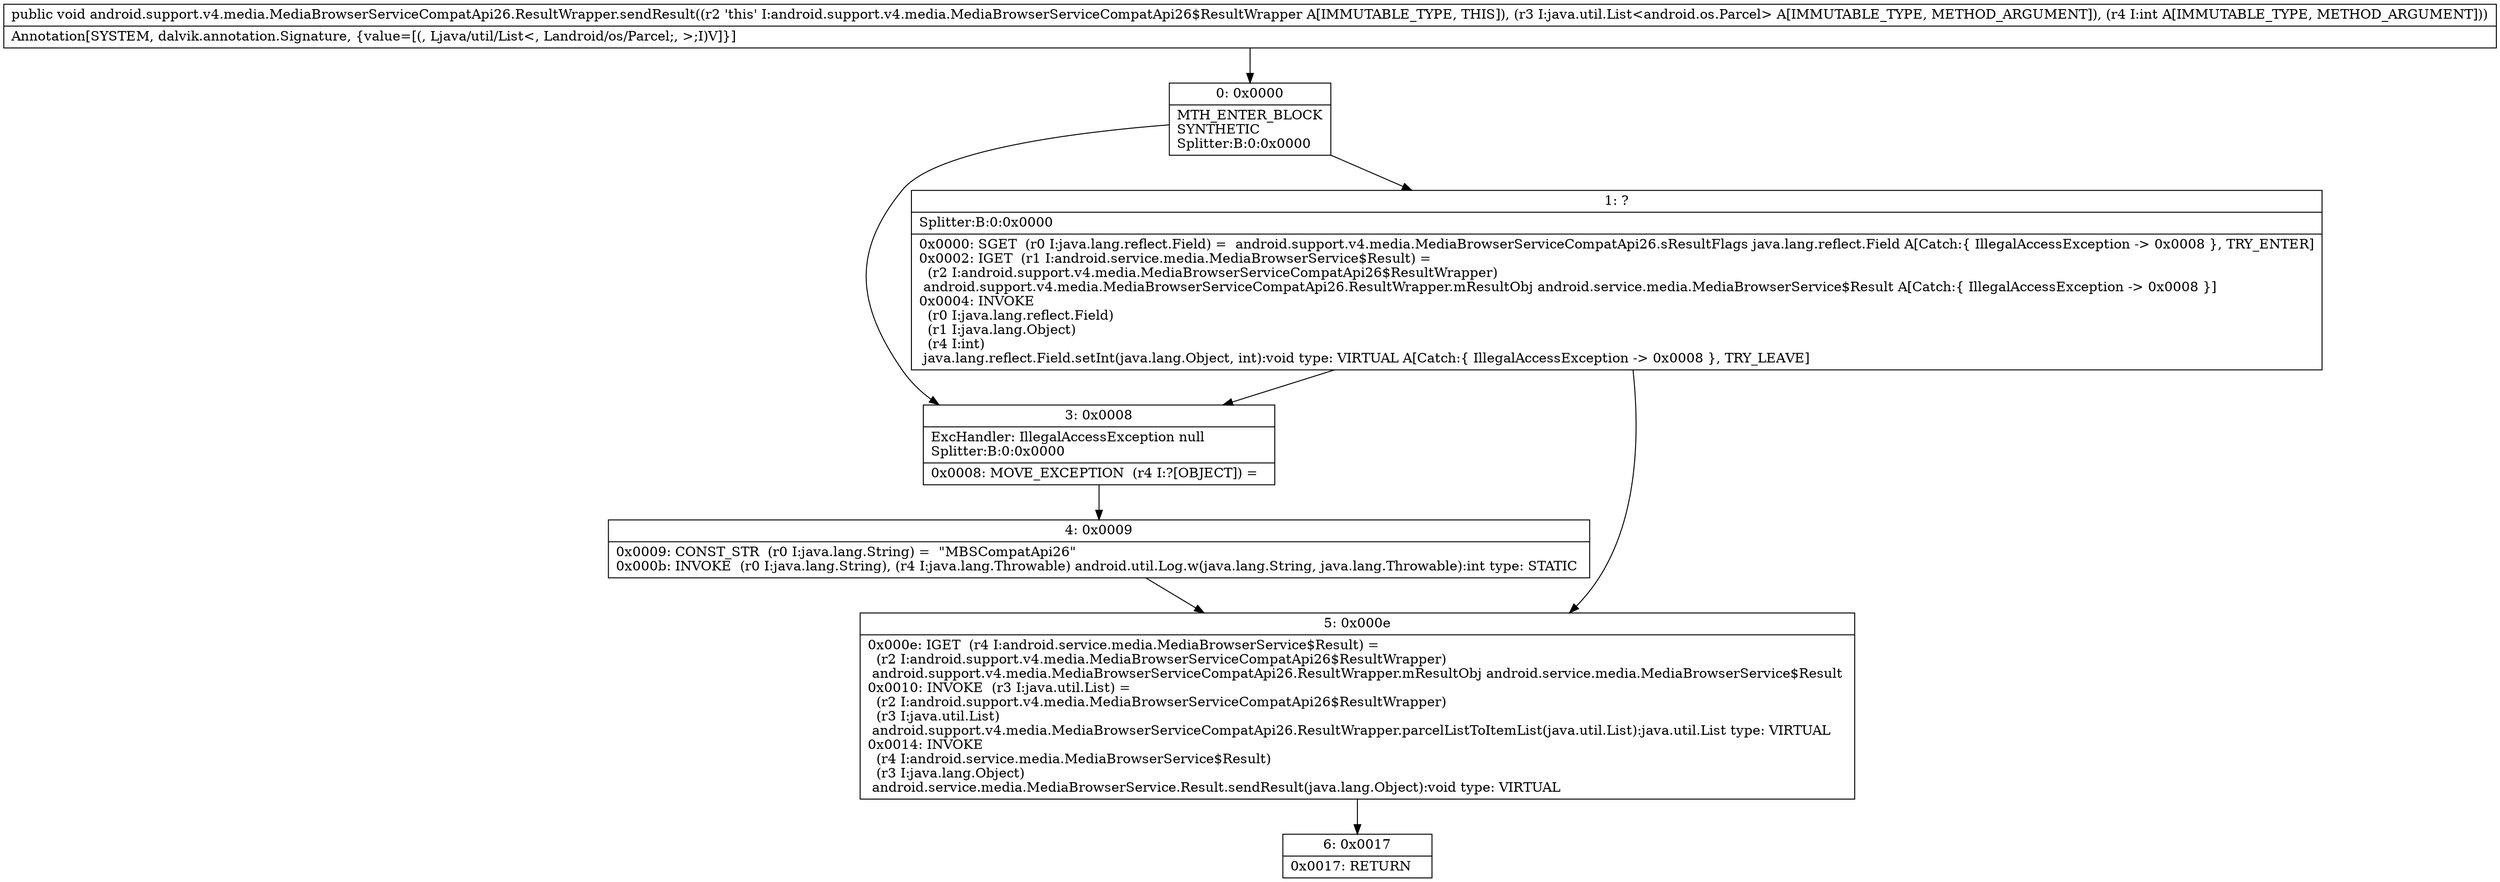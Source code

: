 digraph "CFG forandroid.support.v4.media.MediaBrowserServiceCompatApi26.ResultWrapper.sendResult(Ljava\/util\/List;I)V" {
Node_0 [shape=record,label="{0\:\ 0x0000|MTH_ENTER_BLOCK\lSYNTHETIC\lSplitter:B:0:0x0000\l}"];
Node_1 [shape=record,label="{1\:\ ?|Splitter:B:0:0x0000\l|0x0000: SGET  (r0 I:java.lang.reflect.Field) =  android.support.v4.media.MediaBrowserServiceCompatApi26.sResultFlags java.lang.reflect.Field A[Catch:\{ IllegalAccessException \-\> 0x0008 \}, TRY_ENTER]\l0x0002: IGET  (r1 I:android.service.media.MediaBrowserService$Result) = \l  (r2 I:android.support.v4.media.MediaBrowserServiceCompatApi26$ResultWrapper)\l android.support.v4.media.MediaBrowserServiceCompatApi26.ResultWrapper.mResultObj android.service.media.MediaBrowserService$Result A[Catch:\{ IllegalAccessException \-\> 0x0008 \}]\l0x0004: INVOKE  \l  (r0 I:java.lang.reflect.Field)\l  (r1 I:java.lang.Object)\l  (r4 I:int)\l java.lang.reflect.Field.setInt(java.lang.Object, int):void type: VIRTUAL A[Catch:\{ IllegalAccessException \-\> 0x0008 \}, TRY_LEAVE]\l}"];
Node_3 [shape=record,label="{3\:\ 0x0008|ExcHandler: IllegalAccessException null\lSplitter:B:0:0x0000\l|0x0008: MOVE_EXCEPTION  (r4 I:?[OBJECT]) =  \l}"];
Node_4 [shape=record,label="{4\:\ 0x0009|0x0009: CONST_STR  (r0 I:java.lang.String) =  \"MBSCompatApi26\" \l0x000b: INVOKE  (r0 I:java.lang.String), (r4 I:java.lang.Throwable) android.util.Log.w(java.lang.String, java.lang.Throwable):int type: STATIC \l}"];
Node_5 [shape=record,label="{5\:\ 0x000e|0x000e: IGET  (r4 I:android.service.media.MediaBrowserService$Result) = \l  (r2 I:android.support.v4.media.MediaBrowserServiceCompatApi26$ResultWrapper)\l android.support.v4.media.MediaBrowserServiceCompatApi26.ResultWrapper.mResultObj android.service.media.MediaBrowserService$Result \l0x0010: INVOKE  (r3 I:java.util.List) = \l  (r2 I:android.support.v4.media.MediaBrowserServiceCompatApi26$ResultWrapper)\l  (r3 I:java.util.List)\l android.support.v4.media.MediaBrowserServiceCompatApi26.ResultWrapper.parcelListToItemList(java.util.List):java.util.List type: VIRTUAL \l0x0014: INVOKE  \l  (r4 I:android.service.media.MediaBrowserService$Result)\l  (r3 I:java.lang.Object)\l android.service.media.MediaBrowserService.Result.sendResult(java.lang.Object):void type: VIRTUAL \l}"];
Node_6 [shape=record,label="{6\:\ 0x0017|0x0017: RETURN   \l}"];
MethodNode[shape=record,label="{public void android.support.v4.media.MediaBrowserServiceCompatApi26.ResultWrapper.sendResult((r2 'this' I:android.support.v4.media.MediaBrowserServiceCompatApi26$ResultWrapper A[IMMUTABLE_TYPE, THIS]), (r3 I:java.util.List\<android.os.Parcel\> A[IMMUTABLE_TYPE, METHOD_ARGUMENT]), (r4 I:int A[IMMUTABLE_TYPE, METHOD_ARGUMENT]))  | Annotation[SYSTEM, dalvik.annotation.Signature, \{value=[(, Ljava\/util\/List\<, Landroid\/os\/Parcel;, \>;I)V]\}]\l}"];
MethodNode -> Node_0;
Node_0 -> Node_1;
Node_0 -> Node_3;
Node_1 -> Node_3;
Node_1 -> Node_5;
Node_3 -> Node_4;
Node_4 -> Node_5;
Node_5 -> Node_6;
}

